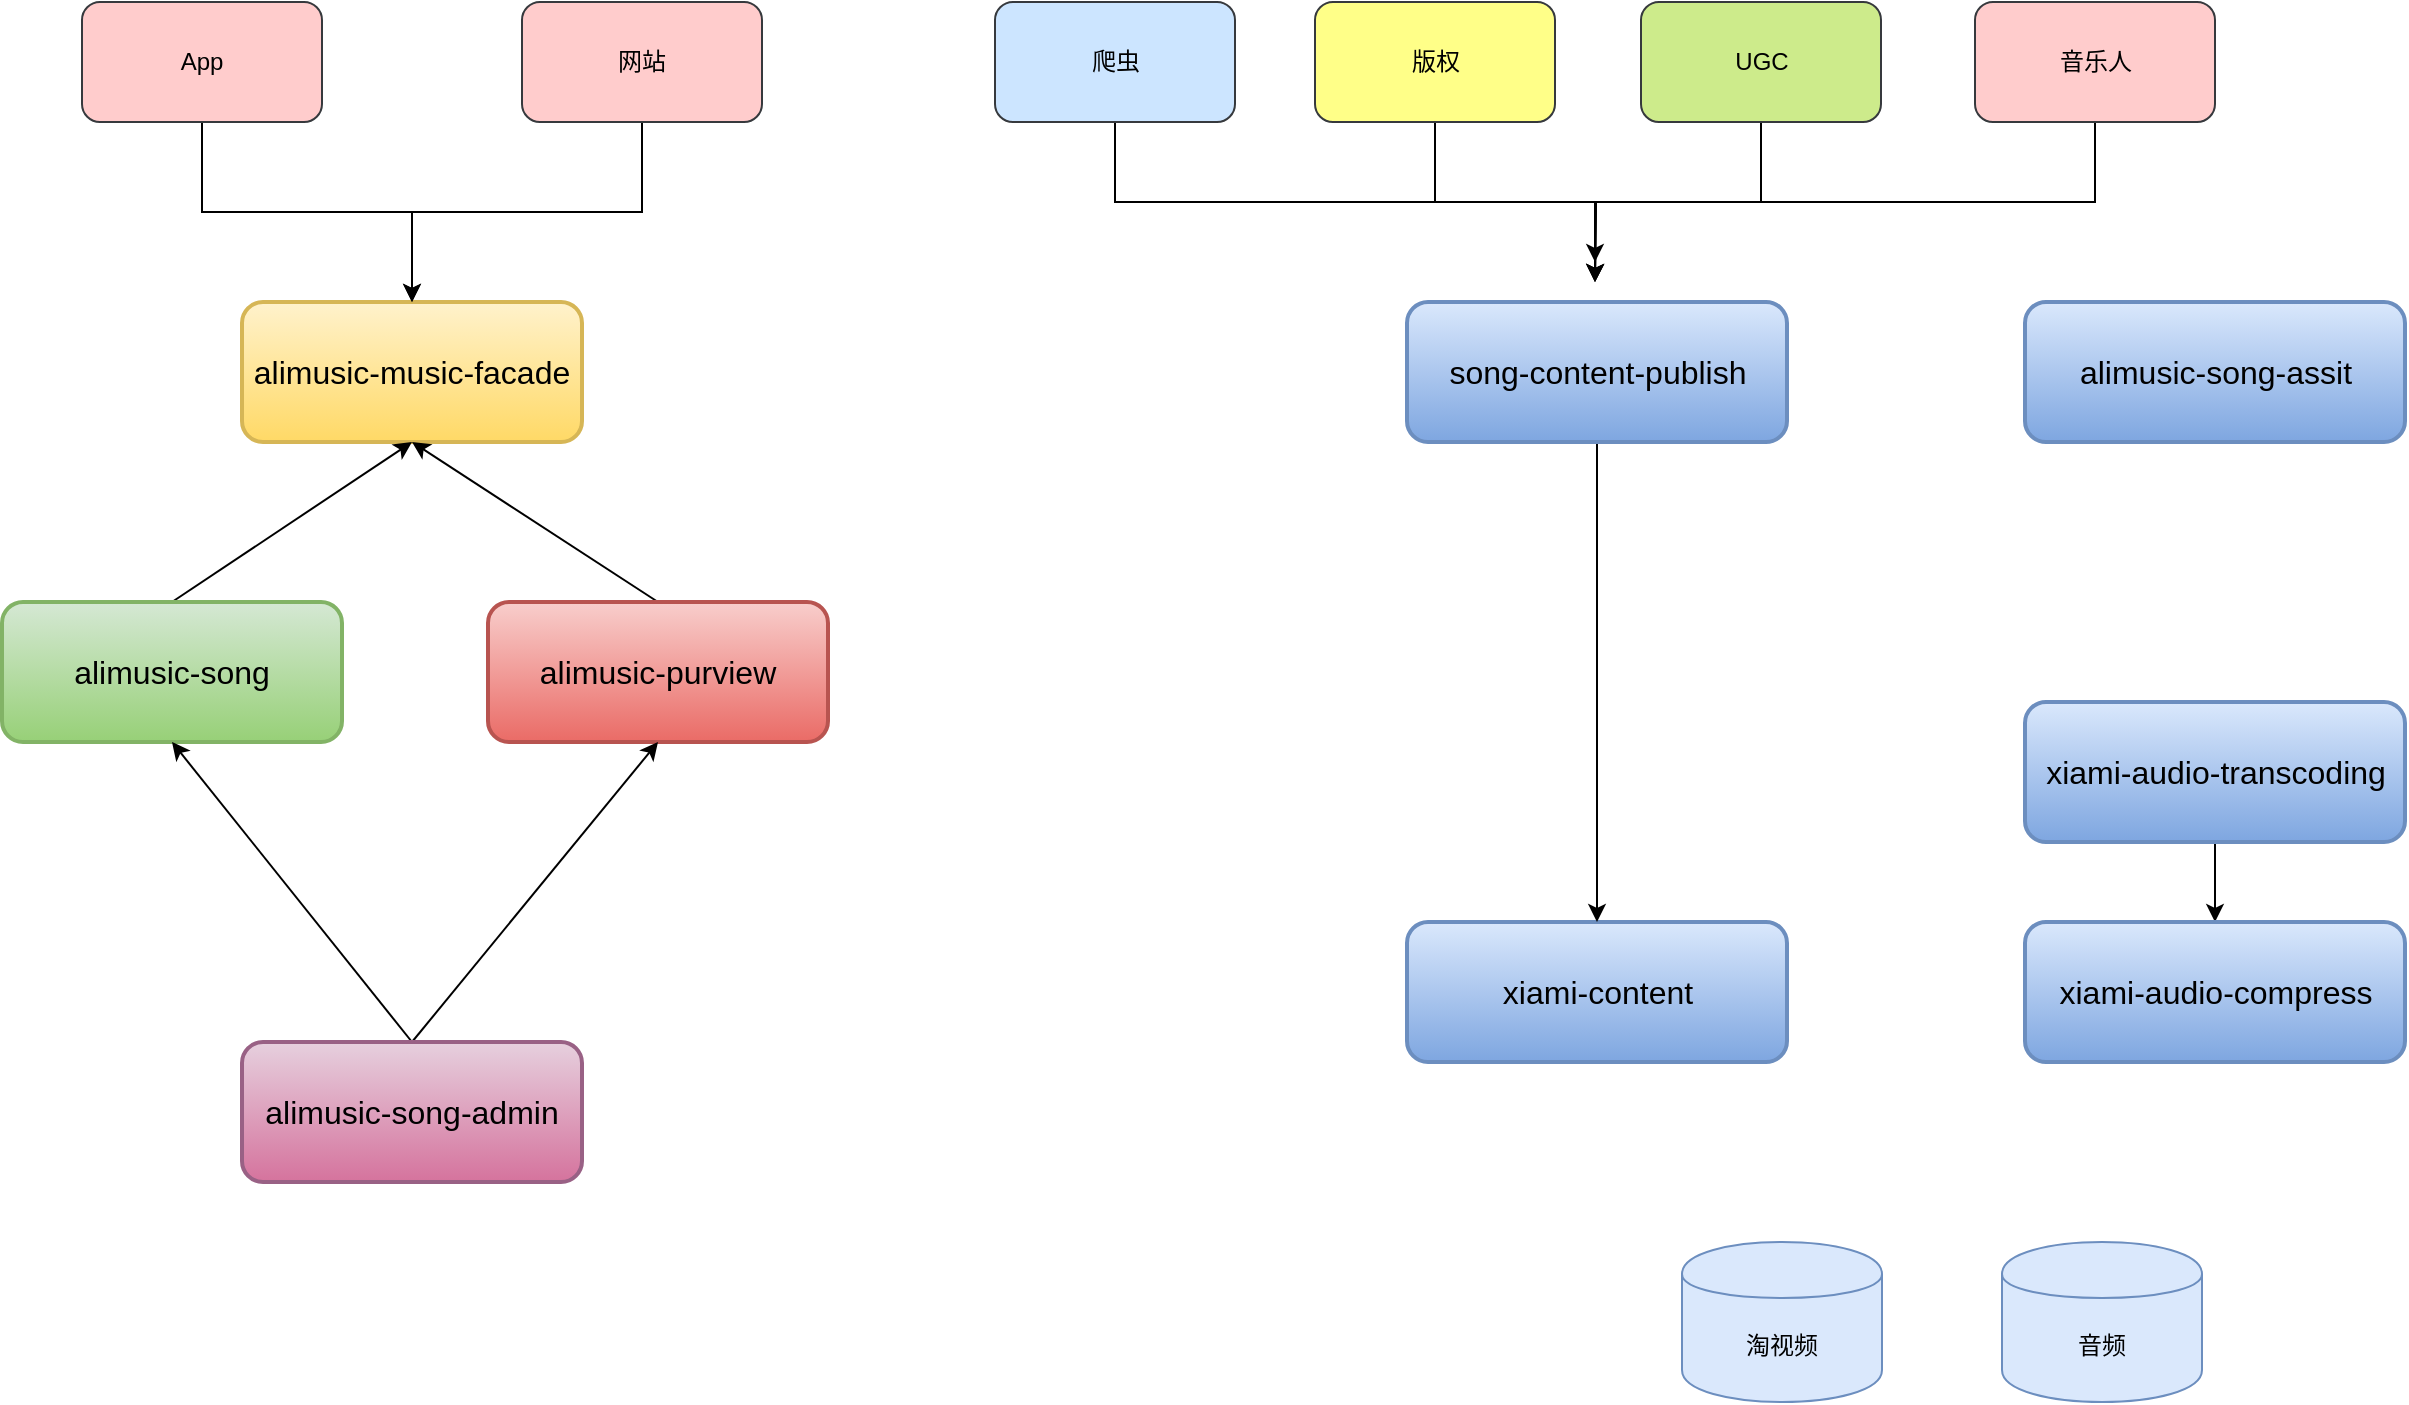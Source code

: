 <mxfile version="10.6.5" type="github"><diagram id="7AhGGhCF9CseDhH_Qyc3" name="Page-1"><mxGraphModel dx="1773" dy="1783" grid="1" gridSize="10" guides="1" tooltips="1" connect="1" arrows="1" fold="1" page="1" pageScale="1" pageWidth="826" pageHeight="1169" math="0" shadow="0"><root><mxCell id="0"/><mxCell id="1" parent="0"/><mxCell id="zsuv0_xmEf94P2y7ZzLY-1" value="alimusic-music-facade" style="rounded=1;whiteSpace=wrap;html=1;strokeWidth=2;gradientColor=#ffd966;fillColor=#fff2cc;strokeColor=#d6b656;fontSize=16;" vertex="1" parent="1"><mxGeometry x="120" y="130" width="170" height="70" as="geometry"/></mxCell><mxCell id="zsuv0_xmEf94P2y7ZzLY-5" style="edgeStyle=none;rounded=0;orthogonalLoop=1;jettySize=auto;html=1;exitX=0.5;exitY=0;exitDx=0;exitDy=0;entryX=0.5;entryY=1;entryDx=0;entryDy=0;fontSize=16;" edge="1" parent="1" source="zsuv0_xmEf94P2y7ZzLY-2" target="zsuv0_xmEf94P2y7ZzLY-1"><mxGeometry relative="1" as="geometry"/></mxCell><mxCell id="zsuv0_xmEf94P2y7ZzLY-2" value="alimusic-song" style="rounded=1;whiteSpace=wrap;html=1;strokeWidth=2;gradientColor=#97d077;fillColor=#d5e8d4;strokeColor=#82b366;fontSize=16;" vertex="1" parent="1"><mxGeometry y="280" width="170" height="70" as="geometry"/></mxCell><mxCell id="zsuv0_xmEf94P2y7ZzLY-6" style="edgeStyle=none;rounded=0;orthogonalLoop=1;jettySize=auto;html=1;exitX=0.5;exitY=0;exitDx=0;exitDy=0;fontSize=16;entryX=0.5;entryY=1;entryDx=0;entryDy=0;" edge="1" parent="1" source="zsuv0_xmEf94P2y7ZzLY-3" target="zsuv0_xmEf94P2y7ZzLY-1"><mxGeometry relative="1" as="geometry"><mxPoint x="200" y="200" as="targetPoint"/></mxGeometry></mxCell><mxCell id="zsuv0_xmEf94P2y7ZzLY-3" value="alimusic-purview" style="rounded=1;whiteSpace=wrap;html=1;strokeWidth=2;gradientColor=#ea6b66;fillColor=#f8cecc;strokeColor=#b85450;fontSize=16;" vertex="1" parent="1"><mxGeometry x="243" y="280" width="170" height="70" as="geometry"/></mxCell><mxCell id="zsuv0_xmEf94P2y7ZzLY-8" style="edgeStyle=none;rounded=0;orthogonalLoop=1;jettySize=auto;html=1;exitX=0.5;exitY=0;exitDx=0;exitDy=0;entryX=0.5;entryY=1;entryDx=0;entryDy=0;fontSize=16;" edge="1" parent="1" source="zsuv0_xmEf94P2y7ZzLY-7" target="zsuv0_xmEf94P2y7ZzLY-2"><mxGeometry relative="1" as="geometry"/></mxCell><mxCell id="zsuv0_xmEf94P2y7ZzLY-9" style="edgeStyle=none;rounded=0;orthogonalLoop=1;jettySize=auto;html=1;exitX=0.5;exitY=0;exitDx=0;exitDy=0;entryX=0.5;entryY=1;entryDx=0;entryDy=0;fontSize=16;" edge="1" parent="1" source="zsuv0_xmEf94P2y7ZzLY-7" target="zsuv0_xmEf94P2y7ZzLY-3"><mxGeometry relative="1" as="geometry"/></mxCell><mxCell id="zsuv0_xmEf94P2y7ZzLY-7" value="alimusic-song-admin" style="rounded=1;whiteSpace=wrap;html=1;strokeWidth=2;gradientColor=#d5739d;fillColor=#e6d0de;strokeColor=#996185;fontSize=16;" vertex="1" parent="1"><mxGeometry x="120" y="500" width="170" height="70" as="geometry"/></mxCell><mxCell id="zsuv0_xmEf94P2y7ZzLY-10" value="alimusic-song-assit" style="rounded=1;whiteSpace=wrap;html=1;strokeWidth=2;gradientColor=#7ea6e0;fillColor=#dae8fc;strokeColor=#6c8ebf;fontSize=16;" vertex="1" parent="1"><mxGeometry x="1011.5" y="130" width="190" height="70" as="geometry"/></mxCell><mxCell id="zsuv0_xmEf94P2y7ZzLY-13" value="" style="edgeStyle=none;rounded=0;orthogonalLoop=1;jettySize=auto;html=1;fontSize=16;" edge="1" parent="1" source="zsuv0_xmEf94P2y7ZzLY-11" target="zsuv0_xmEf94P2y7ZzLY-12"><mxGeometry relative="1" as="geometry"/></mxCell><mxCell id="zsuv0_xmEf94P2y7ZzLY-11" value="xiami-audio-transcoding" style="rounded=1;whiteSpace=wrap;html=1;strokeWidth=2;gradientColor=#7ea6e0;fillColor=#dae8fc;strokeColor=#6c8ebf;fontSize=16;" vertex="1" parent="1"><mxGeometry x="1011.5" y="330" width="190" height="70" as="geometry"/></mxCell><mxCell id="zsuv0_xmEf94P2y7ZzLY-12" value="xiami-audio-compress" style="rounded=1;whiteSpace=wrap;html=1;strokeWidth=2;gradientColor=#7ea6e0;fillColor=#dae8fc;strokeColor=#6c8ebf;fontSize=16;" vertex="1" parent="1"><mxGeometry x="1011.5" y="440" width="190" height="70" as="geometry"/></mxCell><mxCell id="zsuv0_xmEf94P2y7ZzLY-14" value="xiami-content" style="rounded=1;whiteSpace=wrap;html=1;strokeWidth=2;gradientColor=#7ea6e0;fillColor=#dae8fc;strokeColor=#6c8ebf;fontSize=16;" vertex="1" parent="1"><mxGeometry x="702.5" y="440" width="190" height="70" as="geometry"/></mxCell><mxCell id="zsuv0_xmEf94P2y7ZzLY-16" value="淘视频" style="shape=cylinder;whiteSpace=wrap;html=1;boundedLbl=1;backgroundOutline=1;fillColor=#dae8fc;strokeColor=#6c8ebf;" vertex="1" parent="1"><mxGeometry x="840" y="600" width="100" height="80" as="geometry"/></mxCell><mxCell id="zsuv0_xmEf94P2y7ZzLY-17" value="音频" style="shape=cylinder;whiteSpace=wrap;html=1;boundedLbl=1;backgroundOutline=1;fillColor=#dae8fc;strokeColor=#6c8ebf;" vertex="1" parent="1"><mxGeometry x="1000" y="600" width="100" height="80" as="geometry"/></mxCell><mxCell id="zsuv0_xmEf94P2y7ZzLY-34" style="edgeStyle=orthogonalEdgeStyle;rounded=0;orthogonalLoop=1;jettySize=auto;html=1;exitX=0.5;exitY=1;exitDx=0;exitDy=0;entryX=0.5;entryY=0;entryDx=0;entryDy=0;fontSize=16;" edge="1" parent="1" source="zsuv0_xmEf94P2y7ZzLY-21" target="zsuv0_xmEf94P2y7ZzLY-14"><mxGeometry relative="1" as="geometry"/></mxCell><mxCell id="zsuv0_xmEf94P2y7ZzLY-21" value="song-content-publish" style="rounded=1;whiteSpace=wrap;html=1;strokeWidth=2;gradientColor=#7ea6e0;fillColor=#dae8fc;strokeColor=#6c8ebf;fontSize=16;" vertex="1" parent="1"><mxGeometry x="702.5" y="130" width="190" height="70" as="geometry"/></mxCell><mxCell id="zsuv0_xmEf94P2y7ZzLY-22" style="edgeStyle=orthogonalEdgeStyle;rounded=0;orthogonalLoop=1;jettySize=auto;html=1;exitX=0.5;exitY=1;exitDx=0;exitDy=0;entryX=0.5;entryY=0;entryDx=0;entryDy=0;fontSize=16;" edge="1" parent="1" source="zsuv0_xmEf94P2y7ZzLY-23"><mxGeometry relative="1" as="geometry"><mxPoint x="796.5" y="120" as="targetPoint"/></mxGeometry></mxCell><mxCell id="zsuv0_xmEf94P2y7ZzLY-23" value="爬虫" style="rounded=1;whiteSpace=wrap;html=1;fillColor=#cce5ff;strokeColor=#36393d;" vertex="1" parent="1"><mxGeometry x="496.5" y="-20" width="120" height="60" as="geometry"/></mxCell><mxCell id="zsuv0_xmEf94P2y7ZzLY-24" style="edgeStyle=orthogonalEdgeStyle;rounded=0;orthogonalLoop=1;jettySize=auto;html=1;exitX=0.5;exitY=1;exitDx=0;exitDy=0;entryX=0.5;entryY=0;entryDx=0;entryDy=0;fontSize=16;" edge="1" parent="1" source="zsuv0_xmEf94P2y7ZzLY-25"><mxGeometry relative="1" as="geometry"><mxPoint x="796.5" y="120" as="targetPoint"/></mxGeometry></mxCell><mxCell id="zsuv0_xmEf94P2y7ZzLY-25" value="版权" style="rounded=1;whiteSpace=wrap;html=1;fillColor=#ffff88;strokeColor=#36393d;" vertex="1" parent="1"><mxGeometry x="656.5" y="-20" width="120" height="60" as="geometry"/></mxCell><mxCell id="zsuv0_xmEf94P2y7ZzLY-31" style="edgeStyle=orthogonalEdgeStyle;rounded=0;orthogonalLoop=1;jettySize=auto;html=1;fontSize=16;exitX=0.5;exitY=1;exitDx=0;exitDy=0;" edge="1" parent="1" source="zsuv0_xmEf94P2y7ZzLY-27"><mxGeometry relative="1" as="geometry"><mxPoint x="796.5" y="110" as="targetPoint"/><Array as="points"><mxPoint x="879.5" y="80"/><mxPoint x="796.5" y="80"/></Array></mxGeometry></mxCell><mxCell id="zsuv0_xmEf94P2y7ZzLY-27" value="UGC" style="rounded=1;whiteSpace=wrap;html=1;fillColor=#cdeb8b;strokeColor=#36393d;" vertex="1" parent="1"><mxGeometry x="819.5" y="-20" width="120" height="60" as="geometry"/></mxCell><mxCell id="zsuv0_xmEf94P2y7ZzLY-28" style="edgeStyle=orthogonalEdgeStyle;rounded=0;orthogonalLoop=1;jettySize=auto;html=1;exitX=0.5;exitY=1;exitDx=0;exitDy=0;entryX=0.5;entryY=0;entryDx=0;entryDy=0;fontSize=16;" edge="1" parent="1" source="zsuv0_xmEf94P2y7ZzLY-29"><mxGeometry relative="1" as="geometry"><mxPoint x="796.5" y="120" as="targetPoint"/><Array as="points"><mxPoint x="1046.5" y="80"/><mxPoint x="796.5" y="80"/></Array></mxGeometry></mxCell><mxCell id="zsuv0_xmEf94P2y7ZzLY-29" value="音乐人" style="rounded=1;whiteSpace=wrap;html=1;fillColor=#ffcccc;strokeColor=#36393d;" vertex="1" parent="1"><mxGeometry x="986.5" y="-20" width="120" height="60" as="geometry"/></mxCell><mxCell id="zsuv0_xmEf94P2y7ZzLY-38" style="edgeStyle=orthogonalEdgeStyle;rounded=0;orthogonalLoop=1;jettySize=auto;html=1;exitX=0.5;exitY=1;exitDx=0;exitDy=0;fontSize=16;" edge="1" parent="1" source="zsuv0_xmEf94P2y7ZzLY-36" target="zsuv0_xmEf94P2y7ZzLY-1"><mxGeometry relative="1" as="geometry"/></mxCell><mxCell id="zsuv0_xmEf94P2y7ZzLY-36" value="App" style="rounded=1;whiteSpace=wrap;html=1;fillColor=#ffcccc;strokeColor=#36393d;" vertex="1" parent="1"><mxGeometry x="40" y="-20" width="120" height="60" as="geometry"/></mxCell><mxCell id="zsuv0_xmEf94P2y7ZzLY-40" style="edgeStyle=orthogonalEdgeStyle;rounded=0;orthogonalLoop=1;jettySize=auto;html=1;exitX=0.5;exitY=1;exitDx=0;exitDy=0;entryX=0.5;entryY=0;entryDx=0;entryDy=0;fontSize=16;" edge="1" parent="1" source="zsuv0_xmEf94P2y7ZzLY-37" target="zsuv0_xmEf94P2y7ZzLY-1"><mxGeometry relative="1" as="geometry"/></mxCell><mxCell id="zsuv0_xmEf94P2y7ZzLY-37" value="网站" style="rounded=1;whiteSpace=wrap;html=1;fillColor=#ffcccc;strokeColor=#36393d;" vertex="1" parent="1"><mxGeometry x="260" y="-20" width="120" height="60" as="geometry"/></mxCell></root></mxGraphModel></diagram></mxfile>